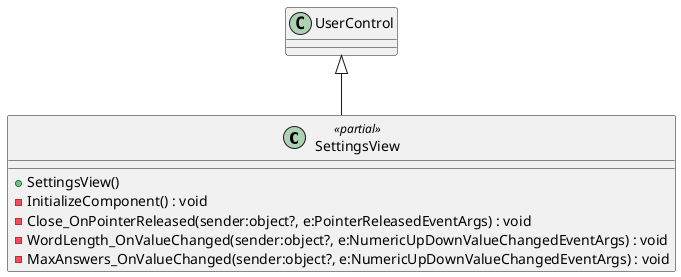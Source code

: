 @startuml
class SettingsView <<partial>> {
    + SettingsView()
    - InitializeComponent() : void
    - Close_OnPointerReleased(sender:object?, e:PointerReleasedEventArgs) : void
    - WordLength_OnValueChanged(sender:object?, e:NumericUpDownValueChangedEventArgs) : void
    - MaxAnswers_OnValueChanged(sender:object?, e:NumericUpDownValueChangedEventArgs) : void
}
UserControl <|-- SettingsView
@enduml
